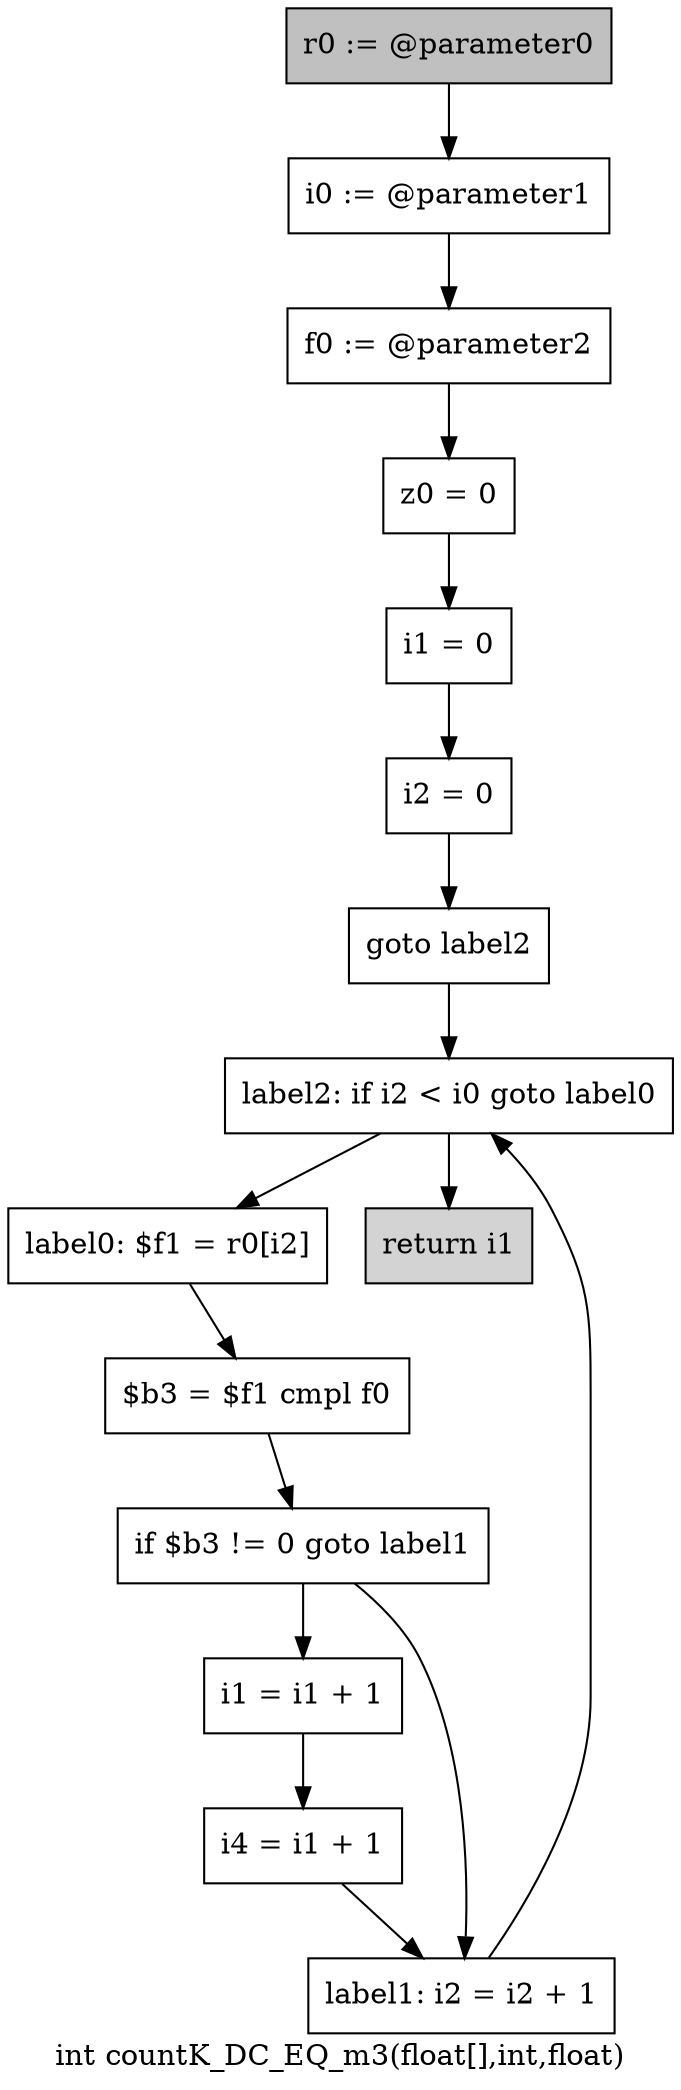digraph "int countK_DC_EQ_m3(float[],int,float)" {
    label="int countK_DC_EQ_m3(float[],int,float)";
    node [shape=box];
    "0" [style=filled,fillcolor=gray,label="r0 := @parameter0",];
    "1" [label="i0 := @parameter1",];
    "0"->"1";
    "2" [label="f0 := @parameter2",];
    "1"->"2";
    "3" [label="z0 = 0",];
    "2"->"3";
    "4" [label="i1 = 0",];
    "3"->"4";
    "5" [label="i2 = 0",];
    "4"->"5";
    "6" [label="goto label2",];
    "5"->"6";
    "13" [label="label2: if i2 < i0 goto label0",];
    "6"->"13";
    "7" [label="label0: $f1 = r0[i2]",];
    "8" [label="$b3 = $f1 cmpl f0",];
    "7"->"8";
    "9" [label="if $b3 != 0 goto label1",];
    "8"->"9";
    "10" [label="i1 = i1 + 1",];
    "9"->"10";
    "12" [label="label1: i2 = i2 + 1",];
    "9"->"12";
    "11" [label="i4 = i1 + 1",];
    "10"->"11";
    "11"->"12";
    "12"->"13";
    "13"->"7";
    "14" [style=filled,fillcolor=lightgray,label="return i1",];
    "13"->"14";
}
